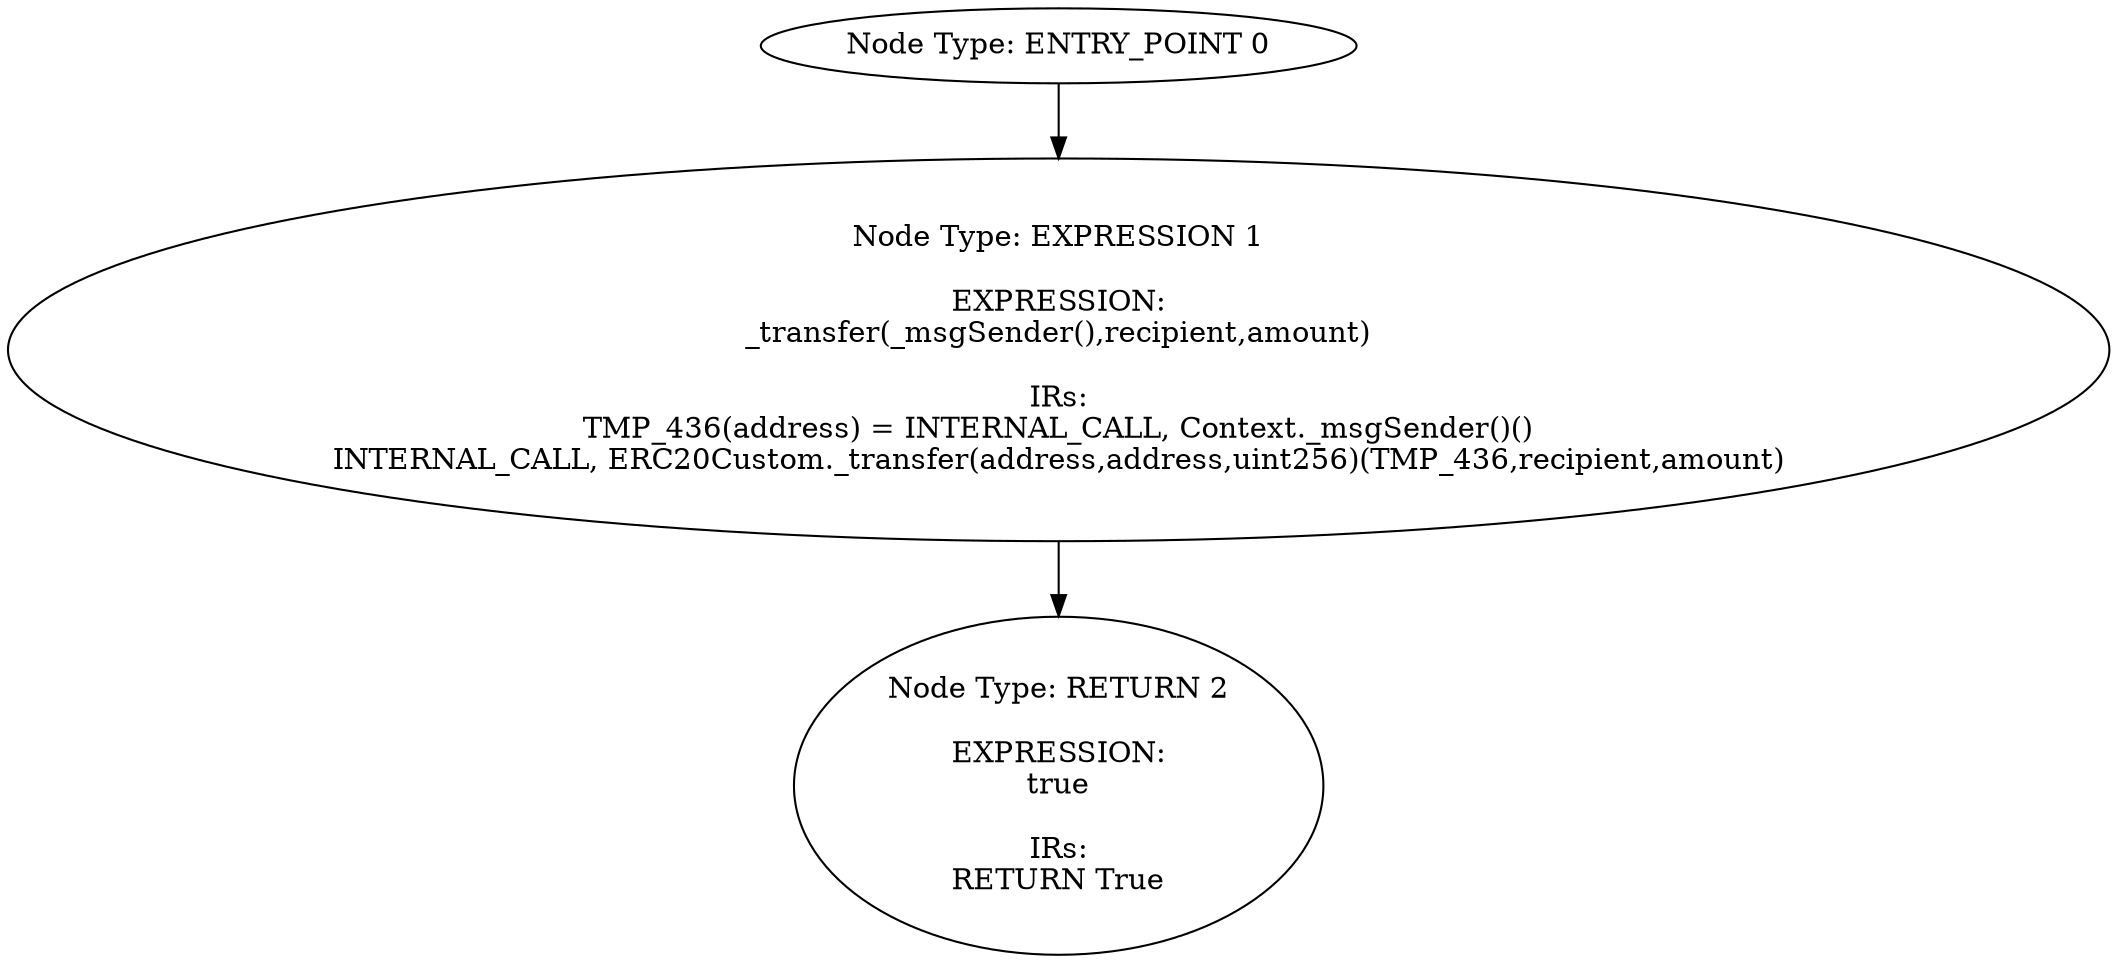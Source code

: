 digraph{
0[label="Node Type: ENTRY_POINT 0
"];
0->1;
1[label="Node Type: EXPRESSION 1

EXPRESSION:
_transfer(_msgSender(),recipient,amount)

IRs:
TMP_436(address) = INTERNAL_CALL, Context._msgSender()()
INTERNAL_CALL, ERC20Custom._transfer(address,address,uint256)(TMP_436,recipient,amount)"];
1->2;
2[label="Node Type: RETURN 2

EXPRESSION:
true

IRs:
RETURN True"];
}
